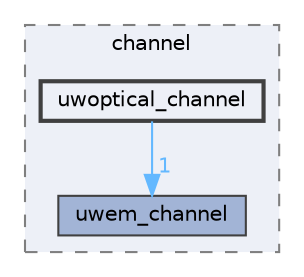 digraph "uwoptical_channel"
{
 // LATEX_PDF_SIZE
  bgcolor="transparent";
  edge [fontname=Helvetica,fontsize=10,labelfontname=Helvetica,labelfontsize=10];
  node [fontname=Helvetica,fontsize=10,shape=box,height=0.2,width=0.4];
  compound=true
  subgraph clusterdir_8ac95ee73b297f858ba739c4bc53bfbe {
    graph [ bgcolor="#edf0f7", pencolor="grey50", label="channel", fontname=Helvetica,fontsize=10 style="filled,dashed", URL="dir_8ac95ee73b297f858ba739c4bc53bfbe.html",tooltip=""]
  dir_6203f9a7befdd99e6b1d472f9fa72755 [label="uwem_channel", fillcolor="#a2b4d6", color="grey25", style="filled", URL="dir_6203f9a7befdd99e6b1d472f9fa72755.html",tooltip=""];
  dir_989b505f309cc660e762b839dbeb842f [label="uwoptical_channel", fillcolor="#edf0f7", color="grey25", style="filled,bold", URL="dir_989b505f309cc660e762b839dbeb842f.html",tooltip=""];
  }
  dir_989b505f309cc660e762b839dbeb842f->dir_6203f9a7befdd99e6b1d472f9fa72755 [headlabel="1", labeldistance=1.5 headhref="dir_000072_000045.html" href="dir_000072_000045.html" color="steelblue1" fontcolor="steelblue1"];
}
